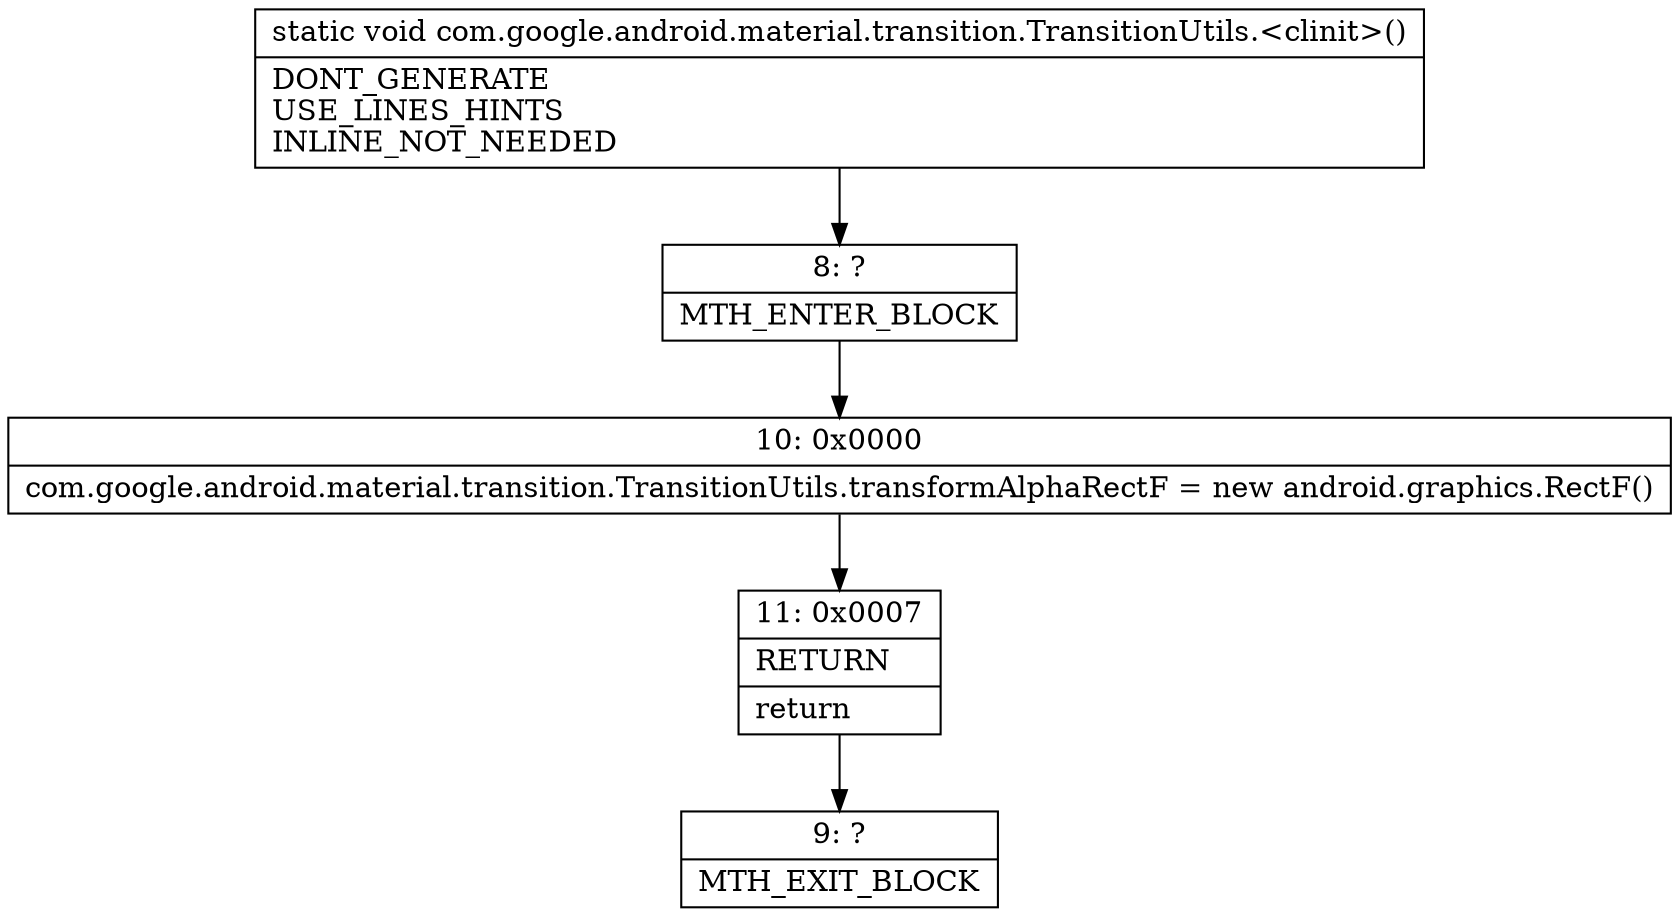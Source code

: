 digraph "CFG forcom.google.android.material.transition.TransitionUtils.\<clinit\>()V" {
Node_8 [shape=record,label="{8\:\ ?|MTH_ENTER_BLOCK\l}"];
Node_10 [shape=record,label="{10\:\ 0x0000|com.google.android.material.transition.TransitionUtils.transformAlphaRectF = new android.graphics.RectF()\l}"];
Node_11 [shape=record,label="{11\:\ 0x0007|RETURN\l|return\l}"];
Node_9 [shape=record,label="{9\:\ ?|MTH_EXIT_BLOCK\l}"];
MethodNode[shape=record,label="{static void com.google.android.material.transition.TransitionUtils.\<clinit\>()  | DONT_GENERATE\lUSE_LINES_HINTS\lINLINE_NOT_NEEDED\l}"];
MethodNode -> Node_8;Node_8 -> Node_10;
Node_10 -> Node_11;
Node_11 -> Node_9;
}

